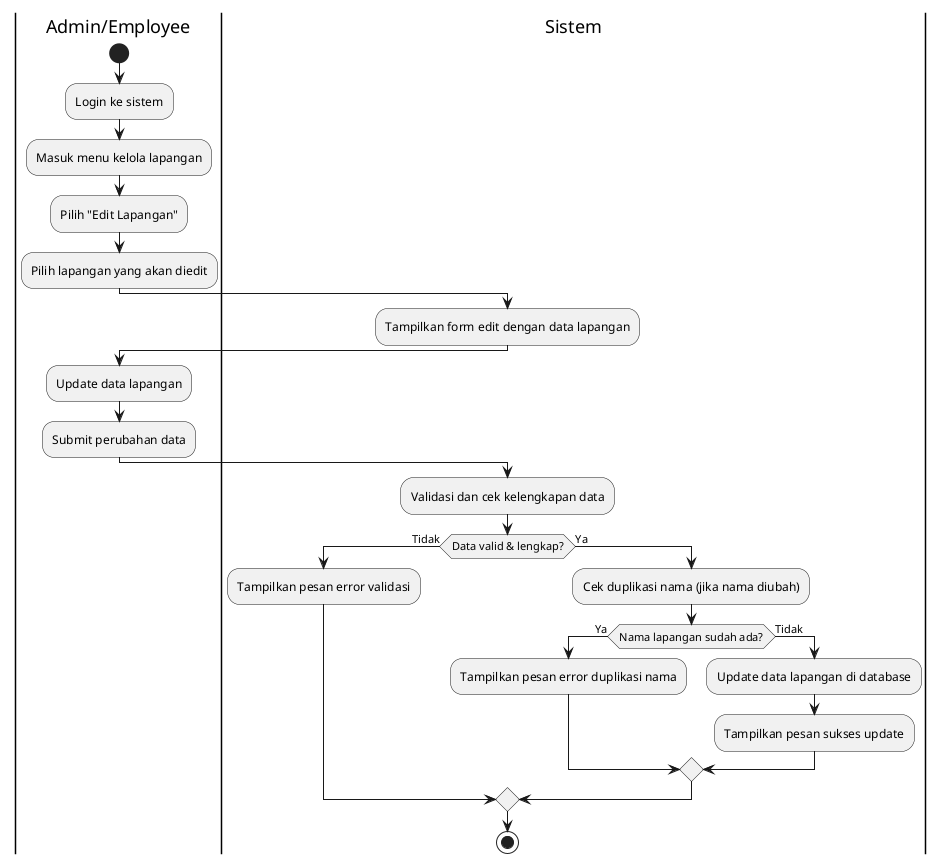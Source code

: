 @startuml
|Admin/Employee|
start
:Login ke sistem;
:Masuk menu kelola lapangan;
:Pilih "Edit Lapangan";
:Pilih lapangan yang akan diedit;

|Sistem|
:Tampilkan form edit dengan data lapangan;

|Admin/Employee|
:Update data lapangan;
:Submit perubahan data;

|Sistem|
:Validasi dan cek kelengkapan data;
if (Data valid & lengkap?) then (Tidak)
  :Tampilkan pesan error validasi;
else (Ya)
  :Cek duplikasi nama (jika nama diubah);
  if (Nama lapangan sudah ada?) then (Ya)
    :Tampilkan pesan error duplikasi nama;
  else (Tidak)
    :Update data lapangan di database;
    :Tampilkan pesan sukses update;
  endif
endif
stop
@enduml